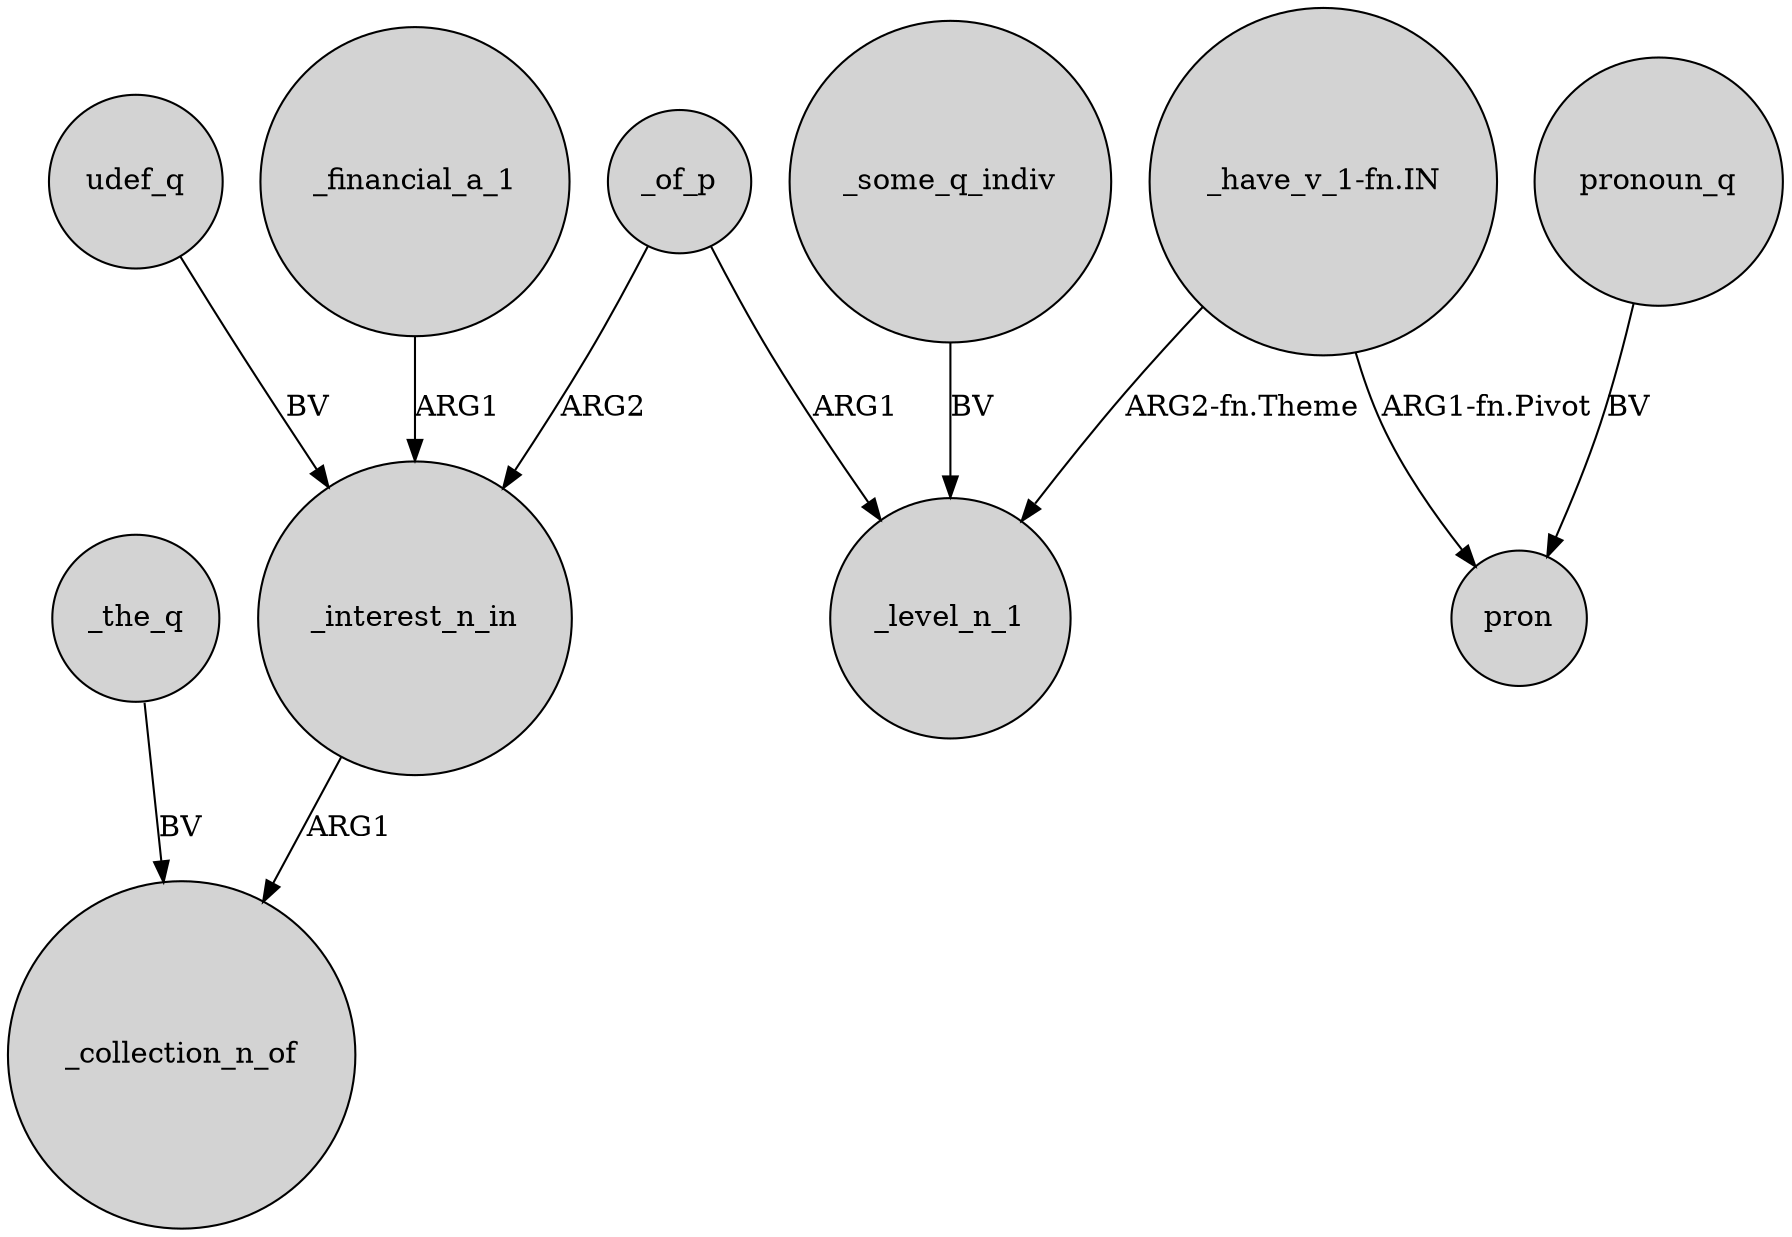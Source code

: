 digraph {
	node [shape=circle style=filled]
	_interest_n_in -> _collection_n_of [label=ARG1]
	_some_q_indiv -> _level_n_1 [label=BV]
	udef_q -> _interest_n_in [label=BV]
	_of_p -> _interest_n_in [label=ARG2]
	"_have_v_1-fn.IN" -> pron [label="ARG1-fn.Pivot"]
	"_have_v_1-fn.IN" -> _level_n_1 [label="ARG2-fn.Theme"]
	_financial_a_1 -> _interest_n_in [label=ARG1]
	_of_p -> _level_n_1 [label=ARG1]
	_the_q -> _collection_n_of [label=BV]
	pronoun_q -> pron [label=BV]
}
